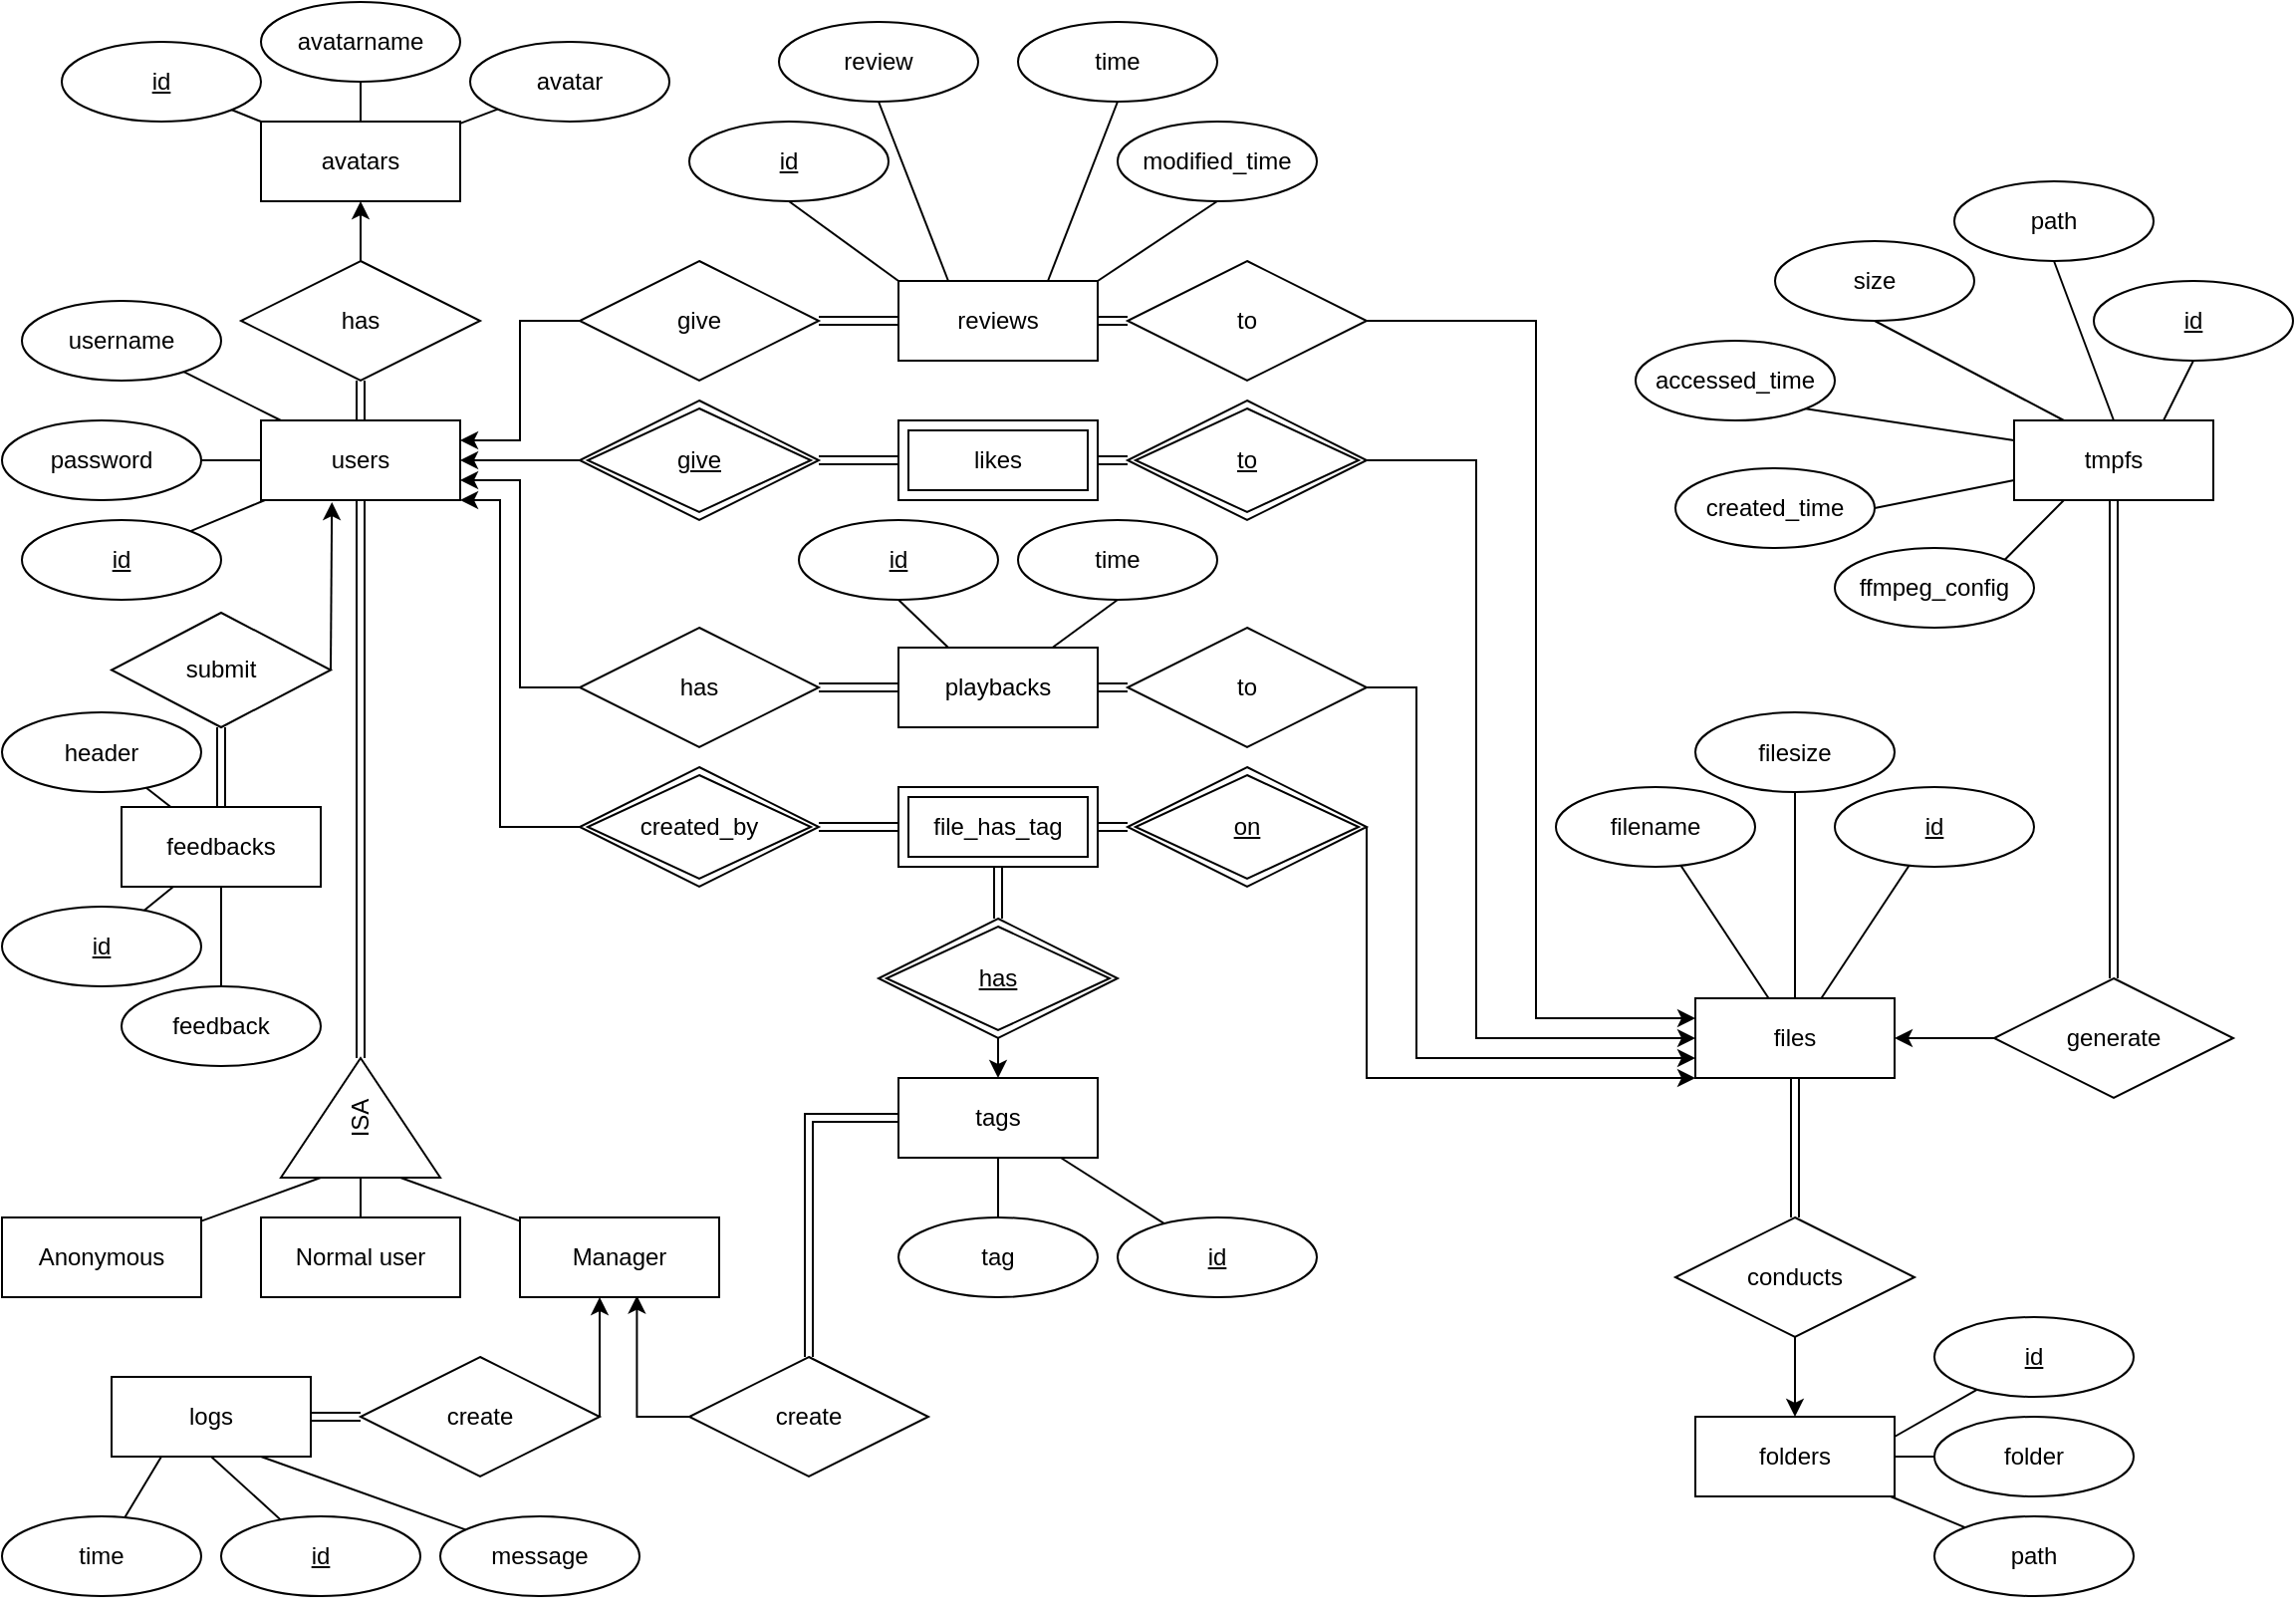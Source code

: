 <mxfile version="15.9.1" type="device"><diagram id="Wq8ZyFuYtSGeDH0Z1Ye1" name="ER Diagram"><mxGraphModel dx="458" dy="760" grid="1" gridSize="10" guides="1" tooltips="1" connect="1" arrows="1" fold="1" page="1" pageScale="1" pageWidth="1169" pageHeight="827" math="0" shadow="0"><root><mxCell id="0"/><mxCell id="1" parent="0"/><mxCell id="mW-dhrjN3tT3spXPfaQd-1" value="files" style="whiteSpace=wrap;html=1;align=center;" parent="1" vertex="1"><mxGeometry x="860" y="510" width="100" height="40" as="geometry"/></mxCell><mxCell id="mW-dhrjN3tT3spXPfaQd-120" style="edgeStyle=none;rounded=0;orthogonalLoop=1;jettySize=auto;html=1;endArrow=none;endFill=0;exitX=1;exitY=0.25;exitDx=0;exitDy=0;" parent="1" source="mW-dhrjN3tT3spXPfaQd-3" target="mW-dhrjN3tT3spXPfaQd-119" edge="1"><mxGeometry relative="1" as="geometry"/></mxCell><mxCell id="mW-dhrjN3tT3spXPfaQd-3" value="folders" style="whiteSpace=wrap;html=1;align=center;" parent="1" vertex="1"><mxGeometry x="860" y="720" width="100" height="40" as="geometry"/></mxCell><mxCell id="mW-dhrjN3tT3spXPfaQd-54" style="edgeStyle=orthogonalEdgeStyle;rounded=0;orthogonalLoop=1;jettySize=auto;html=1;endArrow=none;endFill=0;strokeColor=none;" parent="1" source="mW-dhrjN3tT3spXPfaQd-5" target="mW-dhrjN3tT3spXPfaQd-3" edge="1"><mxGeometry relative="1" as="geometry"/></mxCell><mxCell id="mW-dhrjN3tT3spXPfaQd-144" style="edgeStyle=none;rounded=0;sketch=0;orthogonalLoop=1;jettySize=auto;html=1;shadow=0;endArrow=none;endFill=0;startArrow=classic;startFill=1;" parent="1" source="mW-dhrjN3tT3spXPfaQd-3" target="mW-dhrjN3tT3spXPfaQd-5" edge="1"><mxGeometry relative="1" as="geometry"><mxPoint x="800" y="1070" as="targetPoint"/></mxGeometry></mxCell><mxCell id="mW-dhrjN3tT3spXPfaQd-5" value="&lt;div&gt;conducts&lt;/div&gt;" style="shape=rhombus;perimeter=rhombusPerimeter;whiteSpace=wrap;html=1;align=center;" parent="1" vertex="1"><mxGeometry x="850" y="620" width="120" height="60" as="geometry"/></mxCell><mxCell id="mW-dhrjN3tT3spXPfaQd-82" style="edgeStyle=none;rounded=0;orthogonalLoop=1;jettySize=auto;html=1;endArrow=none;endFill=0;shape=link;" parent="1" source="mW-dhrjN3tT3spXPfaQd-7" target="mW-dhrjN3tT3spXPfaQd-73" edge="1"><mxGeometry relative="1" as="geometry"/></mxCell><mxCell id="mW-dhrjN3tT3spXPfaQd-7" value="users" style="whiteSpace=wrap;html=1;align=center;" parent="1" vertex="1"><mxGeometry x="140" y="220" width="100" height="40" as="geometry"/></mxCell><mxCell id="mW-dhrjN3tT3spXPfaQd-31" style="rounded=0;orthogonalLoop=1;jettySize=auto;html=1;endArrow=none;endFill=0;exitX=0;exitY=0.75;exitDx=0;exitDy=0;" parent="1" source="mW-dhrjN3tT3spXPfaQd-8" target="mW-dhrjN3tT3spXPfaQd-12" edge="1"><mxGeometry relative="1" as="geometry"/></mxCell><mxCell id="mW-dhrjN3tT3spXPfaQd-32" style="edgeStyle=none;rounded=0;orthogonalLoop=1;jettySize=auto;html=1;endArrow=none;endFill=0;exitX=0;exitY=0.5;exitDx=0;exitDy=0;" parent="1" source="mW-dhrjN3tT3spXPfaQd-8" target="mW-dhrjN3tT3spXPfaQd-11" edge="1"><mxGeometry relative="1" as="geometry"/></mxCell><mxCell id="mW-dhrjN3tT3spXPfaQd-33" style="edgeStyle=none;rounded=0;orthogonalLoop=1;jettySize=auto;html=1;endArrow=none;endFill=0;exitX=0;exitY=0.25;exitDx=0;exitDy=0;" parent="1" source="mW-dhrjN3tT3spXPfaQd-8" target="mW-dhrjN3tT3spXPfaQd-10" edge="1"><mxGeometry relative="1" as="geometry"/></mxCell><mxCell id="mW-dhrjN3tT3spXPfaQd-8" value="ISA" style="triangle;whiteSpace=wrap;html=1;rotation=-90;" parent="1" vertex="1"><mxGeometry x="160" y="530" width="60" height="80" as="geometry"/></mxCell><mxCell id="mW-dhrjN3tT3spXPfaQd-10" value="Anonymous" style="whiteSpace=wrap;html=1;align=center;" parent="1" vertex="1"><mxGeometry x="10" y="620" width="100" height="40" as="geometry"/></mxCell><mxCell id="mW-dhrjN3tT3spXPfaQd-11" value="Normal user" style="whiteSpace=wrap;html=1;align=center;" parent="1" vertex="1"><mxGeometry x="140" y="620" width="100" height="40" as="geometry"/></mxCell><mxCell id="mW-dhrjN3tT3spXPfaQd-22" style="edgeStyle=orthogonalEdgeStyle;rounded=0;orthogonalLoop=1;jettySize=auto;html=1;endArrow=none;endFill=0;startArrow=classic;startFill=1;exitX=0.587;exitY=0.982;exitDx=0;exitDy=0;entryX=0;entryY=0.5;entryDx=0;entryDy=0;exitPerimeter=0;" parent="1" source="mW-dhrjN3tT3spXPfaQd-12" target="mW-dhrjN3tT3spXPfaQd-21" edge="1"><mxGeometry relative="1" as="geometry"><Array as="points"><mxPoint x="329" y="720"/></Array></mxGeometry></mxCell><mxCell id="mW-dhrjN3tT3spXPfaQd-12" value="Manager" style="whiteSpace=wrap;html=1;align=center;" parent="1" vertex="1"><mxGeometry x="270" y="620" width="100" height="40" as="geometry"/></mxCell><mxCell id="mW-dhrjN3tT3spXPfaQd-13" value="logs" style="whiteSpace=wrap;html=1;align=center;" parent="1" vertex="1"><mxGeometry x="65" y="700" width="100" height="40" as="geometry"/></mxCell><mxCell id="mW-dhrjN3tT3spXPfaQd-25" style="edgeStyle=orthogonalEdgeStyle;rounded=0;orthogonalLoop=1;jettySize=auto;html=1;endArrow=none;endFill=0;shape=link;" parent="1" source="mW-dhrjN3tT3spXPfaQd-14" target="mW-dhrjN3tT3spXPfaQd-13" edge="1"><mxGeometry relative="1" as="geometry"/></mxCell><mxCell id="mW-dhrjN3tT3spXPfaQd-14" value="&lt;div&gt;create&lt;/div&gt;" style="shape=rhombus;perimeter=rhombusPerimeter;whiteSpace=wrap;html=1;align=center;" parent="1" vertex="1"><mxGeometry x="190" y="690" width="120" height="60" as="geometry"/></mxCell><mxCell id="mW-dhrjN3tT3spXPfaQd-20" value="tags" style="whiteSpace=wrap;html=1;align=center;" parent="1" vertex="1"><mxGeometry x="460" y="550" width="100" height="40" as="geometry"/></mxCell><mxCell id="mW-dhrjN3tT3spXPfaQd-21" value="create" style="shape=rhombus;perimeter=rhombusPerimeter;whiteSpace=wrap;html=1;align=center;" parent="1" vertex="1"><mxGeometry x="355" y="690" width="120" height="60" as="geometry"/></mxCell><mxCell id="mW-dhrjN3tT3spXPfaQd-41" style="edgeStyle=orthogonalEdgeStyle;rounded=0;orthogonalLoop=1;jettySize=auto;html=1;endArrow=none;endFill=0;shape=link;entryX=0;entryY=0.5;entryDx=0;entryDy=0;" parent="1" source="mW-dhrjN3tT3spXPfaQd-37" target="mW-dhrjN3tT3spXPfaQd-40" edge="1"><mxGeometry relative="1" as="geometry"/></mxCell><mxCell id="mW-dhrjN3tT3spXPfaQd-59" style="edgeStyle=orthogonalEdgeStyle;rounded=0;orthogonalLoop=1;jettySize=auto;html=1;endArrow=classic;endFill=1;exitX=0;exitY=0.5;exitDx=0;exitDy=0;entryX=1;entryY=0.25;entryDx=0;entryDy=0;startArrow=none;startFill=0;" parent="1" source="mW-dhrjN3tT3spXPfaQd-37" target="mW-dhrjN3tT3spXPfaQd-7" edge="1"><mxGeometry relative="1" as="geometry"><mxPoint x="250" y="400" as="targetPoint"/><Array as="points"><mxPoint x="270" y="170"/><mxPoint x="270" y="230"/></Array></mxGeometry></mxCell><mxCell id="mW-dhrjN3tT3spXPfaQd-37" value="give" style="shape=rhombus;perimeter=rhombusPerimeter;whiteSpace=wrap;html=1;align=center;" parent="1" vertex="1"><mxGeometry x="300" y="140" width="120" height="60" as="geometry"/></mxCell><mxCell id="mW-dhrjN3tT3spXPfaQd-42" style="edgeStyle=orthogonalEdgeStyle;rounded=0;orthogonalLoop=1;jettySize=auto;html=1;endArrow=classic;endFill=1;entryX=0;entryY=0.25;entryDx=0;entryDy=0;exitX=1;exitY=0.5;exitDx=0;exitDy=0;" parent="1" source="A6LAjWOhIsNjQH64jNKH-23" target="mW-dhrjN3tT3spXPfaQd-1" edge="1"><mxGeometry relative="1" as="geometry"><Array as="points"><mxPoint x="780" y="170"/><mxPoint x="780" y="520"/></Array></mxGeometry></mxCell><mxCell id="mW-dhrjN3tT3spXPfaQd-109" style="rounded=0;orthogonalLoop=1;jettySize=auto;html=1;endArrow=none;endFill=0;entryX=0.5;entryY=1;entryDx=0;entryDy=0;exitX=0;exitY=0;exitDx=0;exitDy=0;" parent="1" source="mW-dhrjN3tT3spXPfaQd-40" target="A6LAjWOhIsNjQH64jNKH-7" edge="1"><mxGeometry relative="1" as="geometry"><mxPoint x="537.802" y="327.164" as="targetPoint"/></mxGeometry></mxCell><mxCell id="mW-dhrjN3tT3spXPfaQd-110" style="edgeStyle=none;rounded=0;orthogonalLoop=1;jettySize=auto;html=1;endArrow=none;endFill=0;entryX=0.5;entryY=1;entryDx=0;entryDy=0;exitX=0.25;exitY=0;exitDx=0;exitDy=0;" parent="1" source="mW-dhrjN3tT3spXPfaQd-40" target="A6LAjWOhIsNjQH64jNKH-8" edge="1"><mxGeometry relative="1" as="geometry"><mxPoint x="602.045" y="327.412" as="targetPoint"/></mxGeometry></mxCell><mxCell id="mW-dhrjN3tT3spXPfaQd-111" style="edgeStyle=none;rounded=0;orthogonalLoop=1;jettySize=auto;html=1;endArrow=none;endFill=0;entryX=0.5;entryY=1;entryDx=0;entryDy=0;exitX=0.75;exitY=0;exitDx=0;exitDy=0;" parent="1" source="mW-dhrjN3tT3spXPfaQd-40" target="A6LAjWOhIsNjQH64jNKH-9" edge="1"><mxGeometry relative="1" as="geometry"><mxPoint x="655.99" y="321.66" as="targetPoint"/></mxGeometry></mxCell><mxCell id="mW-dhrjN3tT3spXPfaQd-113" style="edgeStyle=none;rounded=0;orthogonalLoop=1;jettySize=auto;html=1;endArrow=none;endFill=0;entryX=0.5;entryY=1;entryDx=0;entryDy=0;exitX=1;exitY=0;exitDx=0;exitDy=0;" parent="1" source="mW-dhrjN3tT3spXPfaQd-40" target="A6LAjWOhIsNjQH64jNKH-10" edge="1"><mxGeometry relative="1" as="geometry"><mxPoint x="717.134" y="314.328" as="targetPoint"/></mxGeometry></mxCell><mxCell id="mW-dhrjN3tT3spXPfaQd-40" value="reviews" style="whiteSpace=wrap;html=1;align=center;" parent="1" vertex="1"><mxGeometry x="460" y="150" width="100" height="40" as="geometry"/></mxCell><mxCell id="mW-dhrjN3tT3spXPfaQd-47" style="edgeStyle=orthogonalEdgeStyle;rounded=0;orthogonalLoop=1;jettySize=auto;html=1;endArrow=classic;endFill=1;entryX=0;entryY=0.5;entryDx=0;entryDy=0;exitX=1;exitY=0.5;exitDx=0;exitDy=0;" parent="1" source="A6LAjWOhIsNjQH64jNKH-43" target="mW-dhrjN3tT3spXPfaQd-1" edge="1"><mxGeometry relative="1" as="geometry"><mxPoint x="840" y="540" as="sourcePoint"/><Array as="points"><mxPoint x="750" y="240"/><mxPoint x="750" y="530"/></Array></mxGeometry></mxCell><mxCell id="mW-dhrjN3tT3spXPfaQd-45" style="edgeStyle=orthogonalEdgeStyle;rounded=0;orthogonalLoop=1;jettySize=auto;html=1;endArrow=none;endFill=0;shape=link;entryX=0;entryY=0.5;entryDx=0;entryDy=0;exitX=1;exitY=0.5;exitDx=0;exitDy=0;" parent="1" source="A6LAjWOhIsNjQH64jNKH-44" target="A6LAjWOhIsNjQH64jNKH-42" edge="1"><mxGeometry relative="1" as="geometry"><mxPoint x="490" y="540" as="sourcePoint"/><mxPoint x="560" y="540" as="targetPoint"/></mxGeometry></mxCell><mxCell id="mW-dhrjN3tT3spXPfaQd-46" style="edgeStyle=orthogonalEdgeStyle;rounded=0;orthogonalLoop=1;jettySize=auto;html=1;endArrow=classic;endFill=1;entryX=1;entryY=0.5;entryDx=0;entryDy=0;exitX=0;exitY=0.5;exitDx=0;exitDy=0;" parent="1" source="A6LAjWOhIsNjQH64jNKH-44" target="mW-dhrjN3tT3spXPfaQd-7" edge="1"><mxGeometry relative="1" as="geometry"><mxPoint x="370" y="540" as="sourcePoint"/><Array as="points"><mxPoint x="280" y="240"/></Array></mxGeometry></mxCell><mxCell id="mW-dhrjN3tT3spXPfaQd-51" style="edgeStyle=orthogonalEdgeStyle;rounded=0;orthogonalLoop=1;jettySize=auto;html=1;endArrow=none;endFill=0;shape=link;" parent="1" source="mW-dhrjN3tT3spXPfaQd-48" target="mW-dhrjN3tT3spXPfaQd-49" edge="1"><mxGeometry relative="1" as="geometry"/></mxCell><mxCell id="mW-dhrjN3tT3spXPfaQd-52" style="edgeStyle=orthogonalEdgeStyle;rounded=0;orthogonalLoop=1;jettySize=auto;html=1;endArrow=none;endFill=0;startArrow=classic;startFill=1;entryX=0;entryY=0.5;entryDx=0;entryDy=0;exitX=1;exitY=0.75;exitDx=0;exitDy=0;" parent="1" source="mW-dhrjN3tT3spXPfaQd-7" target="mW-dhrjN3tT3spXPfaQd-48" edge="1"><mxGeometry relative="1" as="geometry"><mxPoint x="250" y="420" as="sourcePoint"/><Array as="points"><mxPoint x="270" y="250"/><mxPoint x="270" y="354"/></Array></mxGeometry></mxCell><mxCell id="mW-dhrjN3tT3spXPfaQd-48" value="has" style="shape=rhombus;perimeter=rhombusPerimeter;whiteSpace=wrap;html=1;align=center;" parent="1" vertex="1"><mxGeometry x="300" y="324" width="120" height="60" as="geometry"/></mxCell><mxCell id="mW-dhrjN3tT3spXPfaQd-50" style="edgeStyle=orthogonalEdgeStyle;rounded=0;orthogonalLoop=1;jettySize=auto;html=1;endArrow=classic;endFill=1;entryX=0;entryY=0.75;entryDx=0;entryDy=0;exitX=1;exitY=0.5;exitDx=0;exitDy=0;" parent="1" source="A6LAjWOhIsNjQH64jNKH-27" target="mW-dhrjN3tT3spXPfaQd-1" edge="1"><mxGeometry relative="1" as="geometry"><mxPoint x="850" y="680" as="sourcePoint"/><Array as="points"><mxPoint x="720" y="354"/><mxPoint x="720" y="540"/></Array></mxGeometry></mxCell><mxCell id="mW-dhrjN3tT3spXPfaQd-117" style="edgeStyle=none;rounded=0;orthogonalLoop=1;jettySize=auto;html=1;endArrow=none;endFill=0;entryX=0.5;entryY=1;entryDx=0;entryDy=0;" parent="1" source="mW-dhrjN3tT3spXPfaQd-49" target="A6LAjWOhIsNjQH64jNKH-17" edge="1"><mxGeometry relative="1" as="geometry"><mxPoint x="688.514" y="648.103" as="targetPoint"/></mxGeometry></mxCell><mxCell id="mW-dhrjN3tT3spXPfaQd-49" value="playbacks" style="whiteSpace=wrap;html=1;align=center;" parent="1" vertex="1"><mxGeometry x="460" y="334" width="100" height="40" as="geometry"/></mxCell><mxCell id="mW-dhrjN3tT3spXPfaQd-55" value="feedbacks" style="whiteSpace=wrap;html=1;align=center;" parent="1" vertex="1"><mxGeometry x="70" y="414" width="100" height="40" as="geometry"/></mxCell><mxCell id="mW-dhrjN3tT3spXPfaQd-60" style="rounded=0;orthogonalLoop=1;jettySize=auto;html=1;endArrow=none;endFill=0;" parent="1" source="mW-dhrjN3tT3spXPfaQd-57" target="mW-dhrjN3tT3spXPfaQd-7" edge="1"><mxGeometry relative="1" as="geometry"/></mxCell><mxCell id="mW-dhrjN3tT3spXPfaQd-57" value="username" style="ellipse;whiteSpace=wrap;html=1;align=center;" parent="1" vertex="1"><mxGeometry x="20" y="160" width="100" height="40" as="geometry"/></mxCell><mxCell id="mW-dhrjN3tT3spXPfaQd-62" style="edgeStyle=none;rounded=0;orthogonalLoop=1;jettySize=auto;html=1;endArrow=none;endFill=0;" parent="1" source="mW-dhrjN3tT3spXPfaQd-61" target="mW-dhrjN3tT3spXPfaQd-7" edge="1"><mxGeometry relative="1" as="geometry"/></mxCell><mxCell id="mW-dhrjN3tT3spXPfaQd-61" value="&lt;div&gt;password&lt;/div&gt;" style="ellipse;whiteSpace=wrap;html=1;align=center;" parent="1" vertex="1"><mxGeometry x="10" y="220" width="100" height="40" as="geometry"/></mxCell><mxCell id="mW-dhrjN3tT3spXPfaQd-64" style="edgeStyle=none;rounded=0;orthogonalLoop=1;jettySize=auto;html=1;endArrow=none;endFill=0;" parent="1" source="mW-dhrjN3tT3spXPfaQd-63" target="mW-dhrjN3tT3spXPfaQd-7" edge="1"><mxGeometry relative="1" as="geometry"/></mxCell><mxCell id="mW-dhrjN3tT3spXPfaQd-63" value="id" style="ellipse;whiteSpace=wrap;html=1;align=center;fontStyle=4" parent="1" vertex="1"><mxGeometry x="20" y="270" width="100" height="40" as="geometry"/></mxCell><mxCell id="mW-dhrjN3tT3spXPfaQd-68" style="edgeStyle=none;rounded=0;orthogonalLoop=1;jettySize=auto;html=1;endArrow=none;endFill=0;" parent="1" source="mW-dhrjN3tT3spXPfaQd-65" target="mW-dhrjN3tT3spXPfaQd-55" edge="1"><mxGeometry relative="1" as="geometry"/></mxCell><mxCell id="mW-dhrjN3tT3spXPfaQd-65" value="header" style="ellipse;whiteSpace=wrap;html=1;align=center;" parent="1" vertex="1"><mxGeometry x="10" y="366.5" width="100" height="40" as="geometry"/></mxCell><mxCell id="mW-dhrjN3tT3spXPfaQd-67" style="edgeStyle=none;rounded=0;orthogonalLoop=1;jettySize=auto;html=1;endArrow=none;endFill=0;" parent="1" source="mW-dhrjN3tT3spXPfaQd-66" target="mW-dhrjN3tT3spXPfaQd-55" edge="1"><mxGeometry relative="1" as="geometry"/></mxCell><mxCell id="mW-dhrjN3tT3spXPfaQd-66" value="feedback" style="ellipse;whiteSpace=wrap;html=1;align=center;" parent="1" vertex="1"><mxGeometry x="70" y="504" width="100" height="40" as="geometry"/></mxCell><mxCell id="mW-dhrjN3tT3spXPfaQd-70" style="edgeStyle=none;rounded=0;orthogonalLoop=1;jettySize=auto;html=1;endArrow=none;endFill=0;" parent="1" source="mW-dhrjN3tT3spXPfaQd-69" target="mW-dhrjN3tT3spXPfaQd-20" edge="1"><mxGeometry relative="1" as="geometry"/></mxCell><mxCell id="mW-dhrjN3tT3spXPfaQd-69" value="id" style="ellipse;whiteSpace=wrap;html=1;align=center;fontStyle=4" parent="1" vertex="1"><mxGeometry x="570" y="620" width="100" height="40" as="geometry"/></mxCell><mxCell id="mW-dhrjN3tT3spXPfaQd-72" style="edgeStyle=none;rounded=0;orthogonalLoop=1;jettySize=auto;html=1;endArrow=none;endFill=0;" parent="1" source="mW-dhrjN3tT3spXPfaQd-71" target="mW-dhrjN3tT3spXPfaQd-20" edge="1"><mxGeometry relative="1" as="geometry"/></mxCell><mxCell id="mW-dhrjN3tT3spXPfaQd-71" value="tag" style="ellipse;whiteSpace=wrap;html=1;align=center;" parent="1" vertex="1"><mxGeometry x="460" y="620" width="100" height="40" as="geometry"/></mxCell><mxCell id="mW-dhrjN3tT3spXPfaQd-81" style="edgeStyle=none;rounded=0;orthogonalLoop=1;jettySize=auto;html=1;endArrow=none;endFill=0;startArrow=classic;startFill=1;" parent="1" source="mW-dhrjN3tT3spXPfaQd-74" target="mW-dhrjN3tT3spXPfaQd-73" edge="1"><mxGeometry relative="1" as="geometry"><mxPoint x="280" y="890" as="sourcePoint"/></mxGeometry></mxCell><mxCell id="mW-dhrjN3tT3spXPfaQd-73" value="has" style="shape=rhombus;perimeter=rhombusPerimeter;whiteSpace=wrap;html=1;align=center;" parent="1" vertex="1"><mxGeometry x="130" y="140" width="120" height="60" as="geometry"/></mxCell><mxCell id="mW-dhrjN3tT3spXPfaQd-79" style="edgeStyle=none;rounded=0;orthogonalLoop=1;jettySize=auto;html=1;endArrow=none;endFill=0;exitX=0.5;exitY=0;exitDx=0;exitDy=0;" parent="1" source="mW-dhrjN3tT3spXPfaQd-74" target="mW-dhrjN3tT3spXPfaQd-77" edge="1"><mxGeometry relative="1" as="geometry"/></mxCell><mxCell id="mW-dhrjN3tT3spXPfaQd-80" style="edgeStyle=none;rounded=0;orthogonalLoop=1;jettySize=auto;html=1;endArrow=none;endFill=0;" parent="1" source="mW-dhrjN3tT3spXPfaQd-74" target="mW-dhrjN3tT3spXPfaQd-78" edge="1"><mxGeometry relative="1" as="geometry"/></mxCell><mxCell id="mW-dhrjN3tT3spXPfaQd-74" value="avatars" style="whiteSpace=wrap;html=1;align=center;" parent="1" vertex="1"><mxGeometry x="140" y="70" width="100" height="40" as="geometry"/></mxCell><mxCell id="mW-dhrjN3tT3spXPfaQd-76" style="edgeStyle=none;rounded=0;orthogonalLoop=1;jettySize=auto;html=1;endArrow=none;endFill=0;" parent="1" source="mW-dhrjN3tT3spXPfaQd-75" target="mW-dhrjN3tT3spXPfaQd-74" edge="1"><mxGeometry relative="1" as="geometry"/></mxCell><mxCell id="mW-dhrjN3tT3spXPfaQd-75" value="id" style="ellipse;whiteSpace=wrap;html=1;align=center;fontStyle=4" parent="1" vertex="1"><mxGeometry x="40" y="30" width="100" height="40" as="geometry"/></mxCell><mxCell id="mW-dhrjN3tT3spXPfaQd-77" value="avatarname" style="ellipse;whiteSpace=wrap;html=1;align=center;" parent="1" vertex="1"><mxGeometry x="140" y="10" width="100" height="40" as="geometry"/></mxCell><mxCell id="mW-dhrjN3tT3spXPfaQd-78" value="avatar" style="ellipse;whiteSpace=wrap;html=1;align=center;" parent="1" vertex="1"><mxGeometry x="245" y="30" width="100" height="40" as="geometry"/></mxCell><mxCell id="mW-dhrjN3tT3spXPfaQd-84" style="edgeStyle=none;rounded=0;orthogonalLoop=1;jettySize=auto;html=1;endArrow=none;endFill=0;" parent="1" source="mW-dhrjN3tT3spXPfaQd-83" target="mW-dhrjN3tT3spXPfaQd-1" edge="1"><mxGeometry relative="1" as="geometry"/></mxCell><mxCell id="mW-dhrjN3tT3spXPfaQd-83" value="id" style="ellipse;whiteSpace=wrap;html=1;align=center;fontStyle=4" parent="1" vertex="1"><mxGeometry x="930" y="404" width="100" height="40" as="geometry"/></mxCell><mxCell id="mW-dhrjN3tT3spXPfaQd-86" style="edgeStyle=none;rounded=0;orthogonalLoop=1;jettySize=auto;html=1;endArrow=none;endFill=0;" parent="1" source="mW-dhrjN3tT3spXPfaQd-85" target="mW-dhrjN3tT3spXPfaQd-1" edge="1"><mxGeometry relative="1" as="geometry"/></mxCell><mxCell id="mW-dhrjN3tT3spXPfaQd-85" value="filename" style="ellipse;whiteSpace=wrap;html=1;align=center;" parent="1" vertex="1"><mxGeometry x="790" y="404" width="100" height="40" as="geometry"/></mxCell><mxCell id="mW-dhrjN3tT3spXPfaQd-88" style="edgeStyle=none;rounded=0;orthogonalLoop=1;jettySize=auto;html=1;endArrow=none;endFill=0;" parent="1" source="mW-dhrjN3tT3spXPfaQd-87" target="mW-dhrjN3tT3spXPfaQd-1" edge="1"><mxGeometry relative="1" as="geometry"/></mxCell><mxCell id="mW-dhrjN3tT3spXPfaQd-90" style="edgeStyle=none;rounded=0;orthogonalLoop=1;jettySize=auto;html=1;endArrow=none;endFill=0;entryX=1;entryY=0.5;entryDx=0;entryDy=0;" parent="1" source="mW-dhrjN3tT3spXPfaQd-89" target="mW-dhrjN3tT3spXPfaQd-3" edge="1"><mxGeometry relative="1" as="geometry"/></mxCell><mxCell id="mW-dhrjN3tT3spXPfaQd-89" value="folder" style="ellipse;whiteSpace=wrap;html=1;align=center;" parent="1" vertex="1"><mxGeometry x="980" y="720" width="100" height="40" as="geometry"/></mxCell><mxCell id="mW-dhrjN3tT3spXPfaQd-118" style="edgeStyle=none;rounded=0;orthogonalLoop=1;jettySize=auto;html=1;endArrow=none;endFill=0;" parent="1" source="mW-dhrjN3tT3spXPfaQd-91" target="mW-dhrjN3tT3spXPfaQd-3" edge="1"><mxGeometry relative="1" as="geometry"/></mxCell><mxCell id="mW-dhrjN3tT3spXPfaQd-91" value="path" style="ellipse;whiteSpace=wrap;html=1;align=center;" parent="1" vertex="1"><mxGeometry x="980" y="770" width="100" height="40" as="geometry"/></mxCell><mxCell id="mW-dhrjN3tT3spXPfaQd-93" style="edgeStyle=none;rounded=0;orthogonalLoop=1;jettySize=auto;html=1;endArrow=none;endFill=0;entryX=0.5;entryY=1;entryDx=0;entryDy=0;" parent="1" source="mW-dhrjN3tT3spXPfaQd-92" target="mW-dhrjN3tT3spXPfaQd-13" edge="1"><mxGeometry relative="1" as="geometry"/></mxCell><mxCell id="mW-dhrjN3tT3spXPfaQd-92" value="id" style="ellipse;whiteSpace=wrap;html=1;align=center;fontStyle=4" parent="1" vertex="1"><mxGeometry x="120" y="770" width="100" height="40" as="geometry"/></mxCell><mxCell id="mW-dhrjN3tT3spXPfaQd-138" style="edgeStyle=none;rounded=0;orthogonalLoop=1;jettySize=auto;html=1;endArrow=none;endFill=0;entryX=0.25;entryY=1;entryDx=0;entryDy=0;" parent="1" source="mW-dhrjN3tT3spXPfaQd-94" target="mW-dhrjN3tT3spXPfaQd-13" edge="1"><mxGeometry relative="1" as="geometry"/></mxCell><mxCell id="mW-dhrjN3tT3spXPfaQd-94" value="time" style="ellipse;whiteSpace=wrap;html=1;align=center;" parent="1" vertex="1"><mxGeometry x="10" y="770" width="100" height="40" as="geometry"/></mxCell><mxCell id="mW-dhrjN3tT3spXPfaQd-145" style="edgeStyle=orthogonalEdgeStyle;rounded=0;sketch=0;orthogonalLoop=1;jettySize=auto;html=1;shadow=0;startArrow=none;startFill=0;endArrow=classic;endFill=1;entryX=0;entryY=1;entryDx=0;entryDy=0;exitX=1;exitY=0.5;exitDx=0;exitDy=0;" parent="1" source="A6LAjWOhIsNjQH64jNKH-35" target="mW-dhrjN3tT3spXPfaQd-1" edge="1"><mxGeometry relative="1" as="geometry"><mxPoint x="650" y="585" as="targetPoint"/><mxPoint x="850" y="860" as="sourcePoint"/><Array as="points"><mxPoint x="695" y="550"/></Array></mxGeometry></mxCell><mxCell id="mW-dhrjN3tT3spXPfaQd-146" style="rounded=0;sketch=0;orthogonalLoop=1;jettySize=auto;html=1;shadow=0;startArrow=none;startFill=0;endArrow=classic;endFill=1;edgeStyle=orthogonalEdgeStyle;entryX=1;entryY=1;entryDx=0;entryDy=0;exitX=0;exitY=0.5;exitDx=0;exitDy=0;" parent="1" source="HusUxOyTlQHMpECVgxpQ-1" target="mW-dhrjN3tT3spXPfaQd-7" edge="1"><mxGeometry relative="1" as="geometry"><mxPoint x="370" y="810" as="sourcePoint"/><mxPoint x="230" y="490" as="targetPoint"/><Array as="points"><mxPoint x="260" y="424"/><mxPoint x="260" y="260"/></Array></mxGeometry></mxCell><mxCell id="mW-dhrjN3tT3spXPfaQd-119" value="id" style="ellipse;whiteSpace=wrap;html=1;align=center;fontStyle=4" parent="1" vertex="1"><mxGeometry x="980" y="670" width="100" height="40" as="geometry"/></mxCell><mxCell id="mW-dhrjN3tT3spXPfaQd-131" style="edgeStyle=none;rounded=0;orthogonalLoop=1;jettySize=auto;html=1;endArrow=none;endFill=0;entryX=0.5;entryY=1;entryDx=0;entryDy=0;exitX=0.25;exitY=0;exitDx=0;exitDy=0;" parent="1" source="mW-dhrjN3tT3spXPfaQd-122" target="A6LAjWOhIsNjQH64jNKH-11" edge="1"><mxGeometry relative="1" as="geometry"><mxPoint x="1076.03" y="504.745" as="targetPoint"/><mxPoint x="1010" y="300" as="sourcePoint"/></mxGeometry></mxCell><mxCell id="mW-dhrjN3tT3spXPfaQd-132" style="edgeStyle=none;rounded=0;orthogonalLoop=1;jettySize=auto;html=1;endArrow=none;endFill=0;entryX=1;entryY=0;entryDx=0;entryDy=0;exitX=0.25;exitY=1;exitDx=0;exitDy=0;" parent="1" source="mW-dhrjN3tT3spXPfaQd-122" target="A6LAjWOhIsNjQH64jNKH-14" edge="1"><mxGeometry relative="1" as="geometry"><mxPoint x="1311.173" y="664.446" as="targetPoint"/></mxGeometry></mxCell><mxCell id="mW-dhrjN3tT3spXPfaQd-133" style="edgeStyle=none;rounded=0;orthogonalLoop=1;jettySize=auto;html=1;endArrow=none;endFill=0;exitX=0;exitY=0.75;exitDx=0;exitDy=0;entryX=1;entryY=0.5;entryDx=0;entryDy=0;" parent="1" source="mW-dhrjN3tT3spXPfaQd-122" target="A6LAjWOhIsNjQH64jNKH-16" edge="1"><mxGeometry relative="1" as="geometry"><mxPoint x="980" y="290" as="targetPoint"/></mxGeometry></mxCell><mxCell id="mW-dhrjN3tT3spXPfaQd-134" style="edgeStyle=none;rounded=0;orthogonalLoop=1;jettySize=auto;html=1;endArrow=none;endFill=0;entryX=1;entryY=1;entryDx=0;entryDy=0;exitX=0;exitY=0.25;exitDx=0;exitDy=0;" parent="1" source="mW-dhrjN3tT3spXPfaQd-122" target="A6LAjWOhIsNjQH64jNKH-15" edge="1"><mxGeometry relative="1" as="geometry"><mxPoint x="1105.91" y="730.032" as="targetPoint"/></mxGeometry></mxCell><mxCell id="mW-dhrjN3tT3spXPfaQd-122" value="tmpfs" style="whiteSpace=wrap;html=1;align=center;" parent="1" vertex="1"><mxGeometry x="1020" y="220" width="100" height="40" as="geometry"/></mxCell><mxCell id="mW-dhrjN3tT3spXPfaQd-129" style="edgeStyle=none;rounded=0;orthogonalLoop=1;jettySize=auto;html=1;endArrow=none;endFill=0;exitX=0.5;exitY=1;exitDx=0;exitDy=0;entryX=0.75;entryY=0;entryDx=0;entryDy=0;" parent="1" source="A6LAjWOhIsNjQH64jNKH-13" target="mW-dhrjN3tT3spXPfaQd-122" edge="1"><mxGeometry relative="1" as="geometry"><mxPoint x="1273.679" y="488.645" as="sourcePoint"/></mxGeometry></mxCell><mxCell id="mW-dhrjN3tT3spXPfaQd-130" style="edgeStyle=none;rounded=0;orthogonalLoop=1;jettySize=auto;html=1;endArrow=none;endFill=0;exitX=0.5;exitY=1;exitDx=0;exitDy=0;entryX=0.5;entryY=0;entryDx=0;entryDy=0;" parent="1" source="A6LAjWOhIsNjQH64jNKH-12" target="mW-dhrjN3tT3spXPfaQd-122" edge="1"><mxGeometry relative="1" as="geometry"><mxPoint x="1157.666" y="504.945" as="sourcePoint"/></mxGeometry></mxCell><mxCell id="mW-dhrjN3tT3spXPfaQd-137" style="edgeStyle=none;rounded=0;orthogonalLoop=1;jettySize=auto;html=1;endArrow=none;endFill=0;shape=link;exitX=0.5;exitY=0;exitDx=0;exitDy=0;entryX=0.5;entryY=1;entryDx=0;entryDy=0;" parent="1" source="A6LAjWOhIsNjQH64jNKH-18" target="mW-dhrjN3tT3spXPfaQd-122" edge="1"><mxGeometry relative="1" as="geometry"><mxPoint x="1029.42" y="509.04" as="sourcePoint"/><mxPoint x="1040" y="270" as="targetPoint"/><Array as="points"><mxPoint x="1070" y="320"/></Array></mxGeometry></mxCell><mxCell id="mW-dhrjN3tT3spXPfaQd-140" style="edgeStyle=none;rounded=0;orthogonalLoop=1;jettySize=auto;html=1;endArrow=none;endFill=0;entryX=0.75;entryY=1;entryDx=0;entryDy=0;" parent="1" source="mW-dhrjN3tT3spXPfaQd-139" target="mW-dhrjN3tT3spXPfaQd-13" edge="1"><mxGeometry relative="1" as="geometry"/></mxCell><mxCell id="mW-dhrjN3tT3spXPfaQd-139" value="message" style="ellipse;whiteSpace=wrap;html=1;align=center;" parent="1" vertex="1"><mxGeometry x="230" y="770" width="100" height="40" as="geometry"/></mxCell><mxCell id="mW-dhrjN3tT3spXPfaQd-148" style="rounded=0;sketch=0;orthogonalLoop=1;jettySize=auto;html=1;shadow=0;startArrow=none;startFill=0;endArrow=none;endFill=0;" parent="1" source="mW-dhrjN3tT3spXPfaQd-147" target="mW-dhrjN3tT3spXPfaQd-55" edge="1"><mxGeometry relative="1" as="geometry"/></mxCell><mxCell id="mW-dhrjN3tT3spXPfaQd-147" value="id" style="ellipse;whiteSpace=wrap;html=1;align=center;fontStyle=4" parent="1" vertex="1"><mxGeometry x="10" y="464" width="100" height="40" as="geometry"/></mxCell><mxCell id="mW-dhrjN3tT3spXPfaQd-150" style="edgeStyle=none;rounded=0;sketch=0;orthogonalLoop=1;jettySize=auto;html=1;shadow=0;startArrow=classic;startFill=1;endArrow=none;endFill=0;entryX=1;entryY=0.5;entryDx=0;entryDy=0;exitX=0.356;exitY=1.025;exitDx=0;exitDy=0;exitPerimeter=0;" parent="1" source="mW-dhrjN3tT3spXPfaQd-7" target="mW-dhrjN3tT3spXPfaQd-149" edge="1"><mxGeometry relative="1" as="geometry"><mxPoint x="150" y="440" as="sourcePoint"/><Array as="points"/></mxGeometry></mxCell><mxCell id="mW-dhrjN3tT3spXPfaQd-151" style="edgeStyle=none;rounded=0;sketch=0;orthogonalLoop=1;jettySize=auto;html=1;shadow=0;startArrow=none;startFill=0;endArrow=none;endFill=0;shape=link;" parent="1" source="mW-dhrjN3tT3spXPfaQd-149" target="mW-dhrjN3tT3spXPfaQd-55" edge="1"><mxGeometry relative="1" as="geometry"/></mxCell><mxCell id="mW-dhrjN3tT3spXPfaQd-149" value="submit" style="shape=rhombus;perimeter=rhombusPerimeter;whiteSpace=wrap;html=1;align=center;rounded=0;" parent="1" vertex="1"><mxGeometry x="65" y="316.5" width="110" height="57.5" as="geometry"/></mxCell><mxCell id="A6LAjWOhIsNjQH64jNKH-7" value="id" style="ellipse;whiteSpace=wrap;html=1;align=center;fontStyle=4;" parent="1" vertex="1"><mxGeometry x="355" y="70" width="100" height="40" as="geometry"/></mxCell><mxCell id="A6LAjWOhIsNjQH64jNKH-8" value="review" style="ellipse;whiteSpace=wrap;html=1;align=center;" parent="1" vertex="1"><mxGeometry x="400" y="20" width="100" height="40" as="geometry"/></mxCell><mxCell id="A6LAjWOhIsNjQH64jNKH-9" value="time" style="ellipse;whiteSpace=wrap;html=1;align=center;" parent="1" vertex="1"><mxGeometry x="520" y="20" width="100" height="40" as="geometry"/></mxCell><mxCell id="A6LAjWOhIsNjQH64jNKH-10" value="modified_time" style="ellipse;whiteSpace=wrap;html=1;align=center;" parent="1" vertex="1"><mxGeometry x="570" y="70" width="100" height="40" as="geometry"/></mxCell><mxCell id="A6LAjWOhIsNjQH64jNKH-11" value="size" style="ellipse;whiteSpace=wrap;html=1;align=center;" parent="1" vertex="1"><mxGeometry x="900" y="130" width="100" height="40" as="geometry"/></mxCell><mxCell id="A6LAjWOhIsNjQH64jNKH-12" value="path" style="ellipse;whiteSpace=wrap;html=1;align=center;" parent="1" vertex="1"><mxGeometry x="990" y="100" width="100" height="40" as="geometry"/></mxCell><mxCell id="A6LAjWOhIsNjQH64jNKH-13" value="id" style="ellipse;whiteSpace=wrap;html=1;align=center;fontStyle=4;" parent="1" vertex="1"><mxGeometry x="1060" y="150" width="100" height="40" as="geometry"/></mxCell><mxCell id="A6LAjWOhIsNjQH64jNKH-14" value="ffmpeg_config" style="ellipse;whiteSpace=wrap;html=1;align=center;" parent="1" vertex="1"><mxGeometry x="930" y="284" width="100" height="40" as="geometry"/></mxCell><mxCell id="A6LAjWOhIsNjQH64jNKH-15" value="accessed_time" style="ellipse;whiteSpace=wrap;html=1;align=center;" parent="1" vertex="1"><mxGeometry x="830" y="180" width="100" height="40" as="geometry"/></mxCell><mxCell id="A6LAjWOhIsNjQH64jNKH-16" value="created_time" style="ellipse;whiteSpace=wrap;html=1;align=center;" parent="1" vertex="1"><mxGeometry x="850" y="244" width="100" height="40" as="geometry"/></mxCell><mxCell id="A6LAjWOhIsNjQH64jNKH-17" value="time" style="ellipse;whiteSpace=wrap;html=1;align=center;" parent="1" vertex="1"><mxGeometry x="520" y="270" width="100" height="40" as="geometry"/></mxCell><mxCell id="A6LAjWOhIsNjQH64jNKH-18" value="generate" style="shape=rhombus;perimeter=rhombusPerimeter;whiteSpace=wrap;html=1;align=center;" parent="1" vertex="1"><mxGeometry x="1010" y="500" width="120" height="60" as="geometry"/></mxCell><mxCell id="A6LAjWOhIsNjQH64jNKH-20" style="edgeStyle=orthogonalEdgeStyle;rounded=0;orthogonalLoop=1;jettySize=auto;html=1;exitX=0.5;exitY=1;exitDx=0;exitDy=0;" parent="1" source="mW-dhrjN3tT3spXPfaQd-91" target="mW-dhrjN3tT3spXPfaQd-91" edge="1"><mxGeometry relative="1" as="geometry"/></mxCell><mxCell id="A6LAjWOhIsNjQH64jNKH-21" style="edgeStyle=orthogonalEdgeStyle;rounded=0;orthogonalLoop=1;jettySize=auto;html=1;exitX=0;exitY=0.5;exitDx=0;exitDy=0;" parent="1" source="mW-dhrjN3tT3spXPfaQd-8" target="mW-dhrjN3tT3spXPfaQd-8" edge="1"><mxGeometry relative="1" as="geometry"/></mxCell><mxCell id="A6LAjWOhIsNjQH64jNKH-23" value="to" style="shape=rhombus;perimeter=rhombusPerimeter;whiteSpace=wrap;html=1;align=center;" parent="1" vertex="1"><mxGeometry x="575" y="140" width="120" height="60" as="geometry"/></mxCell><mxCell id="A6LAjWOhIsNjQH64jNKH-24" value="" style="shape=link;html=1;rounded=0;exitX=1;exitY=0.5;exitDx=0;exitDy=0;entryX=0;entryY=0.5;entryDx=0;entryDy=0;" parent="1" source="mW-dhrjN3tT3spXPfaQd-40" target="A6LAjWOhIsNjQH64jNKH-23" edge="1"><mxGeometry width="100" relative="1" as="geometry"><mxPoint x="380" y="780" as="sourcePoint"/><mxPoint x="480" y="780" as="targetPoint"/></mxGeometry></mxCell><mxCell id="A6LAjWOhIsNjQH64jNKH-26" value="" style="shape=link;html=1;rounded=0;exitX=1;exitY=0.5;exitDx=0;exitDy=0;entryX=0;entryY=0.5;entryDx=0;entryDy=0;" parent="1" source="A6LAjWOhIsNjQH64jNKH-42" target="A6LAjWOhIsNjQH64jNKH-43" edge="1"><mxGeometry width="100" relative="1" as="geometry"><mxPoint x="660" y="540" as="sourcePoint"/><mxPoint x="720" y="540" as="targetPoint"/></mxGeometry></mxCell><mxCell id="A6LAjWOhIsNjQH64jNKH-27" value="to" style="shape=rhombus;perimeter=rhombusPerimeter;whiteSpace=wrap;html=1;align=center;" parent="1" vertex="1"><mxGeometry x="575" y="324" width="120" height="60" as="geometry"/></mxCell><mxCell id="A6LAjWOhIsNjQH64jNKH-28" value="" style="shape=link;html=1;rounded=0;entryX=0;entryY=0.5;entryDx=0;entryDy=0;exitX=1;exitY=0.5;exitDx=0;exitDy=0;" parent="1" source="mW-dhrjN3tT3spXPfaQd-49" target="A6LAjWOhIsNjQH64jNKH-27" edge="1"><mxGeometry width="100" relative="1" as="geometry"><mxPoint x="380" y="780" as="sourcePoint"/><mxPoint x="480" y="780" as="targetPoint"/></mxGeometry></mxCell><mxCell id="A6LAjWOhIsNjQH64jNKH-30" style="edgeStyle=orthogonalEdgeStyle;rounded=0;orthogonalLoop=1;jettySize=auto;html=1;exitX=0.5;exitY=1;exitDx=0;exitDy=0;" parent="1" source="mW-dhrjN3tT3spXPfaQd-49" target="mW-dhrjN3tT3spXPfaQd-49" edge="1"><mxGeometry relative="1" as="geometry"/></mxCell><mxCell id="A6LAjWOhIsNjQH64jNKH-31" value="" style="shape=link;html=1;rounded=0;exitX=0.5;exitY=0;exitDx=0;exitDy=0;entryX=0;entryY=0.5;entryDx=0;entryDy=0;" parent="1" source="mW-dhrjN3tT3spXPfaQd-21" target="mW-dhrjN3tT3spXPfaQd-20" edge="1"><mxGeometry width="100" relative="1" as="geometry"><mxPoint x="710" y="780" as="sourcePoint"/><mxPoint x="810" y="780" as="targetPoint"/><Array as="points"><mxPoint x="415" y="570"/></Array></mxGeometry></mxCell><mxCell id="A6LAjWOhIsNjQH64jNKH-32" value="" style="shape=link;html=1;rounded=0;entryX=0.5;entryY=0;entryDx=0;entryDy=0;exitX=0.5;exitY=1;exitDx=0;exitDy=0;" parent="1" source="mW-dhrjN3tT3spXPfaQd-1" target="mW-dhrjN3tT3spXPfaQd-5" edge="1"><mxGeometry width="100" relative="1" as="geometry"><mxPoint x="1060" y="790" as="sourcePoint"/><mxPoint x="1065" y="1080" as="targetPoint"/></mxGeometry></mxCell><mxCell id="A6LAjWOhIsNjQH64jNKH-34" value="file_has_tag" style="shape=ext;margin=3;double=1;whiteSpace=wrap;html=1;align=center;" parent="1" vertex="1"><mxGeometry x="460" y="404" width="100" height="40" as="geometry"/></mxCell><mxCell id="A6LAjWOhIsNjQH64jNKH-35" value="on" style="shape=rhombus;double=1;perimeter=rhombusPerimeter;whiteSpace=wrap;html=1;align=center;fontStyle=4" parent="1" vertex="1"><mxGeometry x="575" y="394" width="120" height="60" as="geometry"/></mxCell><mxCell id="A6LAjWOhIsNjQH64jNKH-36" value="" style="shape=link;html=1;rounded=0;exitX=1;exitY=0.5;exitDx=0;exitDy=0;entryX=0;entryY=0.5;entryDx=0;entryDy=0;startArrow=none;" parent="1" source="A6LAjWOhIsNjQH64jNKH-34" target="A6LAjWOhIsNjQH64jNKH-35" edge="1"><mxGeometry width="100" relative="1" as="geometry"><mxPoint x="760" y="800" as="sourcePoint"/><mxPoint x="710" y="840" as="targetPoint"/></mxGeometry></mxCell><mxCell id="A6LAjWOhIsNjQH64jNKH-38" value="" style="shape=link;html=1;rounded=0;exitX=1;exitY=0.5;exitDx=0;exitDy=0;entryX=0;entryY=0.5;entryDx=0;entryDy=0;" parent="1" source="HusUxOyTlQHMpECVgxpQ-1" target="A6LAjWOhIsNjQH64jNKH-34" edge="1"><mxGeometry width="100" relative="1" as="geometry"><mxPoint x="490" y="810" as="sourcePoint"/><mxPoint x="400" y="800" as="targetPoint"/></mxGeometry></mxCell><mxCell id="A6LAjWOhIsNjQH64jNKH-40" value="id" style="ellipse;whiteSpace=wrap;html=1;align=center;fontStyle=4;" parent="1" vertex="1"><mxGeometry x="410" y="270" width="100" height="40" as="geometry"/></mxCell><mxCell id="A6LAjWOhIsNjQH64jNKH-41" value="" style="endArrow=none;html=1;rounded=0;exitX=0.25;exitY=0;exitDx=0;exitDy=0;entryX=0.5;entryY=1;entryDx=0;entryDy=0;" parent="1" source="mW-dhrjN3tT3spXPfaQd-49" target="A6LAjWOhIsNjQH64jNKH-40" edge="1"><mxGeometry width="50" height="50" relative="1" as="geometry"><mxPoint x="560" y="820" as="sourcePoint"/><mxPoint x="610" y="770" as="targetPoint"/></mxGeometry></mxCell><mxCell id="A6LAjWOhIsNjQH64jNKH-42" value="likes" style="shape=ext;margin=3;double=1;whiteSpace=wrap;html=1;align=center;" parent="1" vertex="1"><mxGeometry x="460" y="220" width="100" height="40" as="geometry"/></mxCell><mxCell id="A6LAjWOhIsNjQH64jNKH-43" value="to" style="shape=rhombus;double=1;perimeter=rhombusPerimeter;whiteSpace=wrap;html=1;align=center;fontStyle=4" parent="1" vertex="1"><mxGeometry x="575" y="210" width="120" height="60" as="geometry"/></mxCell><mxCell id="A6LAjWOhIsNjQH64jNKH-44" value="give" style="shape=rhombus;double=1;perimeter=rhombusPerimeter;whiteSpace=wrap;html=1;align=center;fontStyle=4" parent="1" vertex="1"><mxGeometry x="300" y="210" width="120" height="60" as="geometry"/></mxCell><mxCell id="A6LAjWOhIsNjQH64jNKH-46" value="" style="shape=link;html=1;rounded=0;entryX=0.5;entryY=1;entryDx=0;entryDy=0;exitX=0.5;exitY=0;exitDx=0;exitDy=0;" parent="1" source="A6LAjWOhIsNjQH64jNKH-45" target="A6LAjWOhIsNjQH64jNKH-34" edge="1"><mxGeometry width="100" relative="1" as="geometry"><mxPoint x="530" y="800" as="sourcePoint"/><mxPoint x="630" y="800" as="targetPoint"/></mxGeometry></mxCell><mxCell id="A6LAjWOhIsNjQH64jNKH-47" value="" style="endArrow=classic;html=1;rounded=0;exitX=0.5;exitY=1;exitDx=0;exitDy=0;entryX=0.5;entryY=0;entryDx=0;entryDy=0;" parent="1" source="A6LAjWOhIsNjQH64jNKH-45" target="mW-dhrjN3tT3spXPfaQd-20" edge="1"><mxGeometry width="50" height="50" relative="1" as="geometry"><mxPoint x="560" y="820" as="sourcePoint"/><mxPoint x="610" y="770" as="targetPoint"/></mxGeometry></mxCell><mxCell id="HusUxOyTlQHMpECVgxpQ-1" value="created_by" style="shape=rhombus;double=1;perimeter=rhombusPerimeter;whiteSpace=wrap;html=1;align=center;" parent="1" vertex="1"><mxGeometry x="300" y="394" width="120" height="60" as="geometry"/></mxCell><mxCell id="At7L_KrrJx2S7KFikzqg-2" value="" style="shape=link;html=1;rounded=0;exitX=0.5;exitY=1;exitDx=0;exitDy=0;entryX=1;entryY=0.5;entryDx=0;entryDy=0;" parent="1" source="mW-dhrjN3tT3spXPfaQd-7" target="mW-dhrjN3tT3spXPfaQd-8" edge="1"><mxGeometry width="100" relative="1" as="geometry"><mxPoint x="410" y="560" as="sourcePoint"/><mxPoint x="510" y="560" as="targetPoint"/></mxGeometry></mxCell><mxCell id="A6LAjWOhIsNjQH64jNKH-45" value="has" style="shape=rhombus;double=1;perimeter=rhombusPerimeter;whiteSpace=wrap;html=1;align=center;fontStyle=4" parent="1" vertex="1"><mxGeometry x="450" y="470" width="120" height="60" as="geometry"/></mxCell><mxCell id="mW-dhrjN3tT3spXPfaQd-87" value="filesize" style="ellipse;whiteSpace=wrap;html=1;align=center;" parent="1" vertex="1"><mxGeometry x="860" y="366.5" width="100" height="40" as="geometry"/></mxCell><mxCell id="At7L_KrrJx2S7KFikzqg-8" value="" style="endArrow=classic;html=1;rounded=0;exitX=0;exitY=0.5;exitDx=0;exitDy=0;entryX=1;entryY=0.5;entryDx=0;entryDy=0;" parent="1" source="A6LAjWOhIsNjQH64jNKH-18" target="mW-dhrjN3tT3spXPfaQd-1" edge="1"><mxGeometry width="50" height="50" relative="1" as="geometry"><mxPoint x="560" y="450" as="sourcePoint"/><mxPoint x="610" y="400" as="targetPoint"/></mxGeometry></mxCell><mxCell id="At7L_KrrJx2S7KFikzqg-10" value="" style="endArrow=classic;html=1;rounded=0;exitX=1;exitY=0.5;exitDx=0;exitDy=0;" parent="1" source="mW-dhrjN3tT3spXPfaQd-14" edge="1"><mxGeometry width="50" height="50" relative="1" as="geometry"><mxPoint x="311" y="720" as="sourcePoint"/><mxPoint x="310" y="660" as="targetPoint"/></mxGeometry></mxCell></root></mxGraphModel></diagram></mxfile>